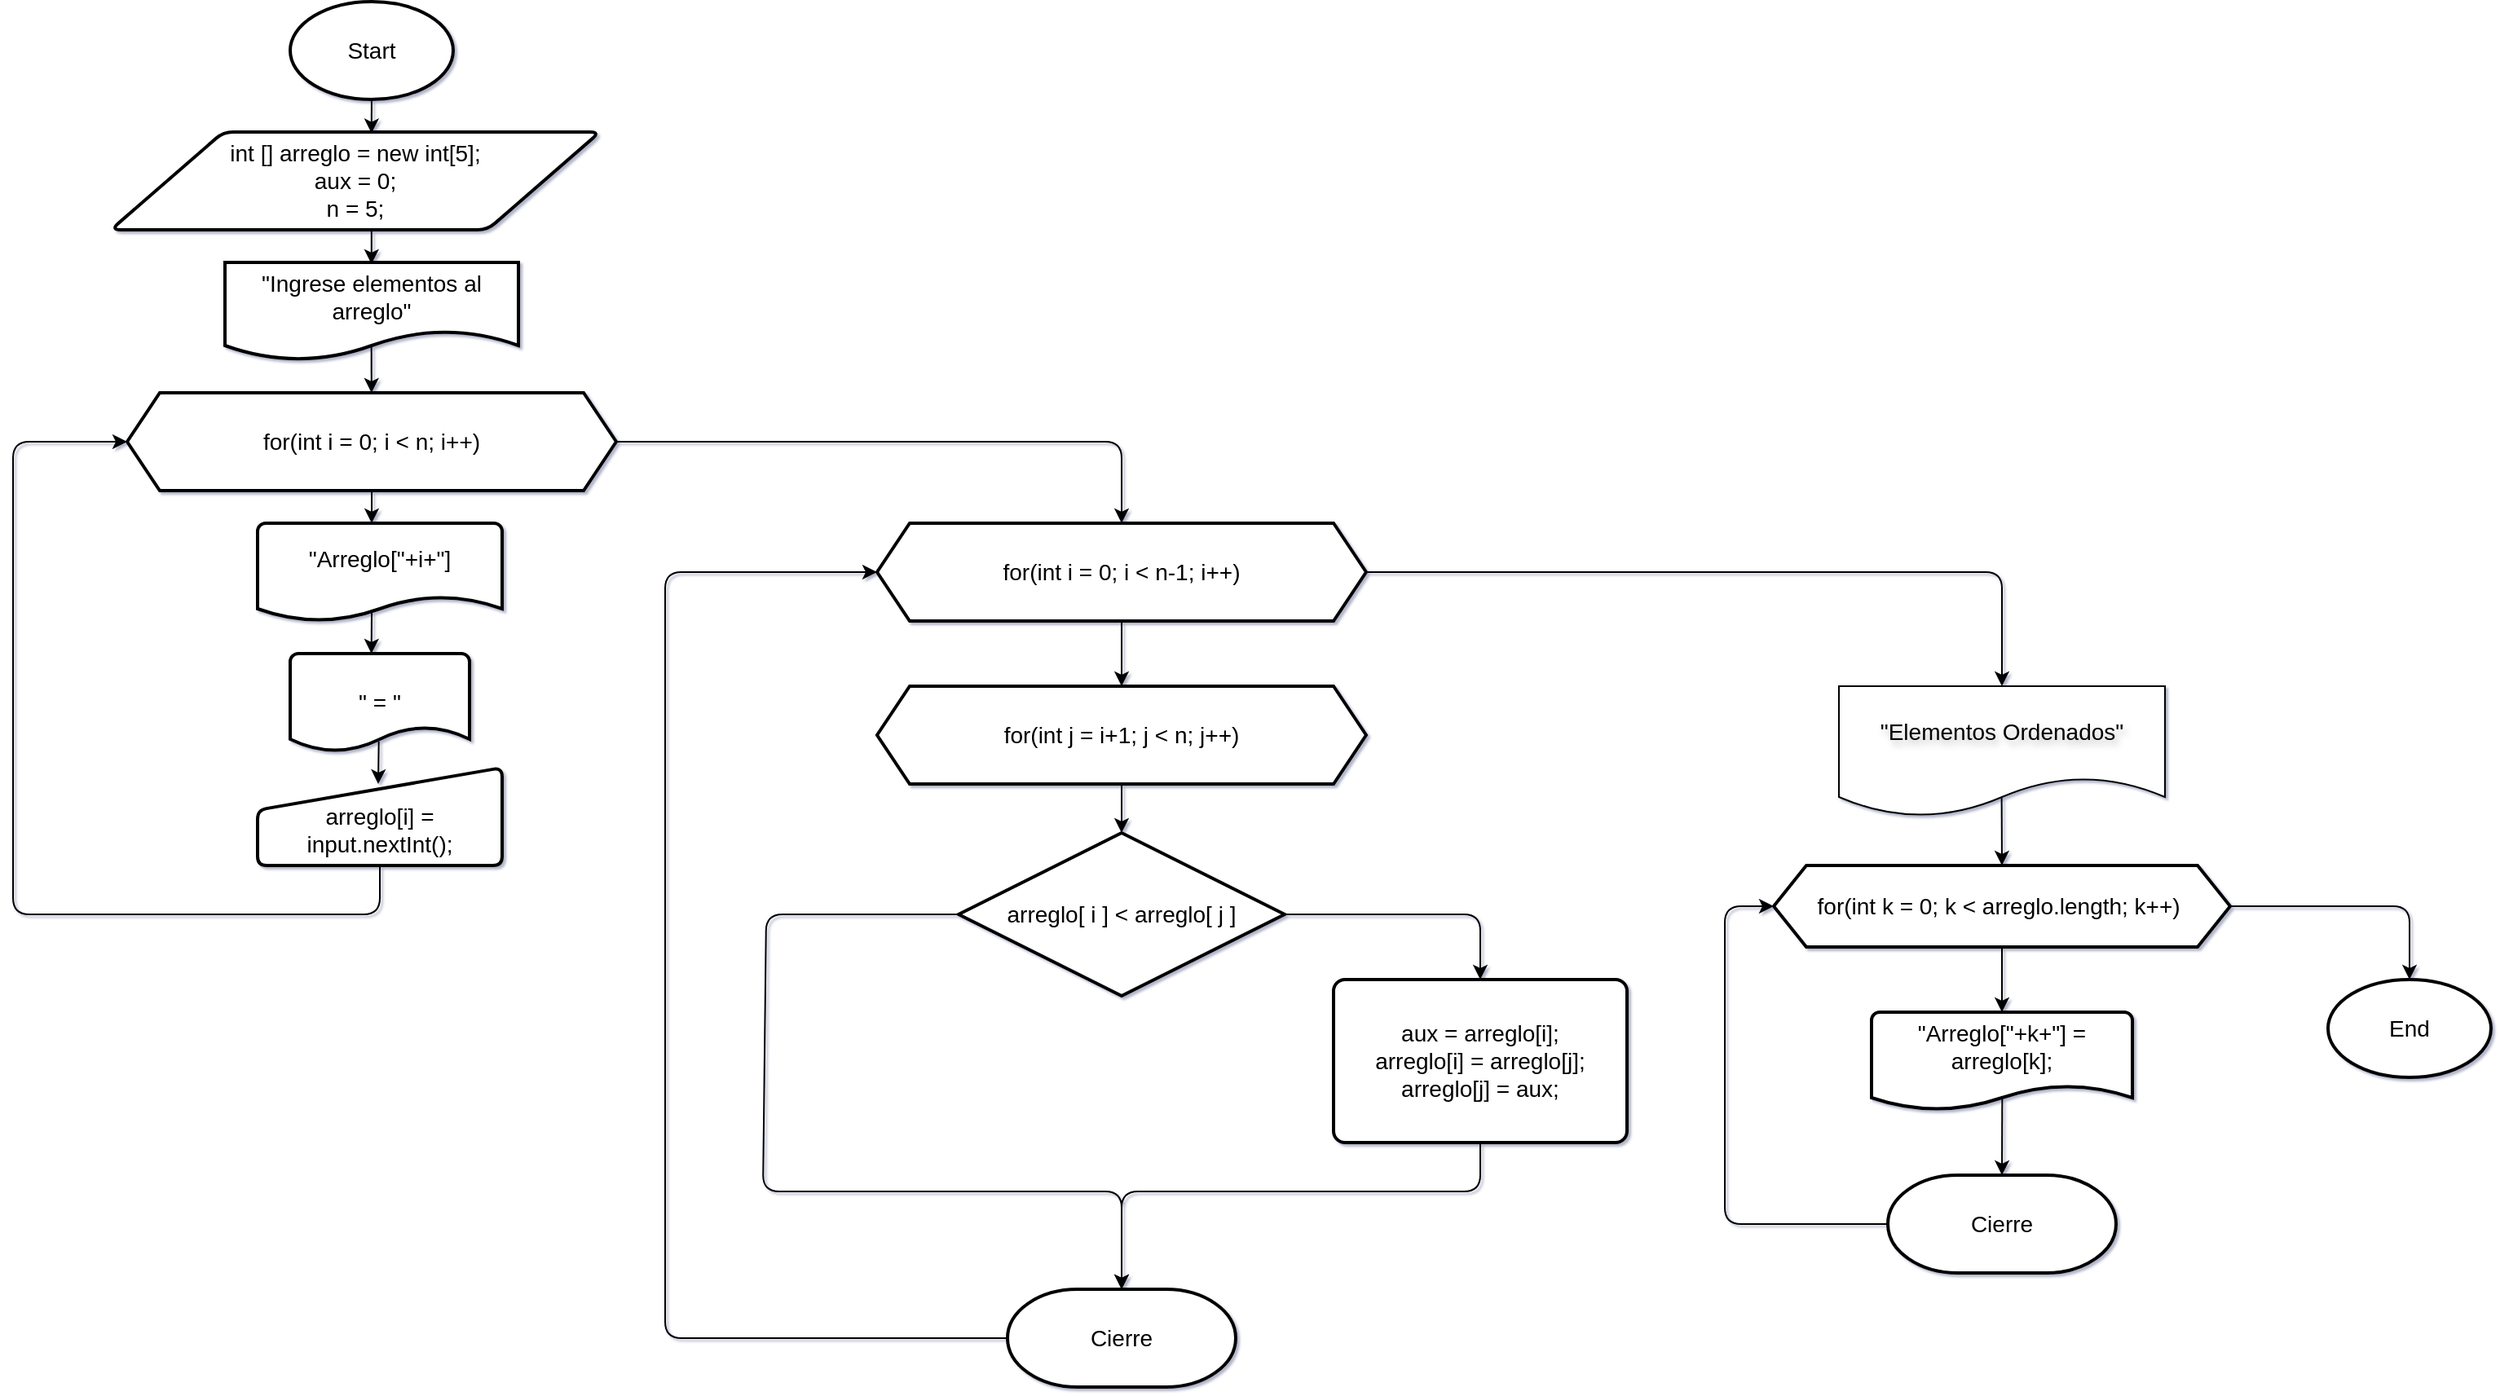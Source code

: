 <mxfile>
    <diagram id="87XJ7FqeSqUeRS2V6xmD" name="Page-1">
        <mxGraphModel dx="1123" dy="890" grid="1" gridSize="10" guides="1" tooltips="1" connect="1" arrows="1" fold="1" page="1" pageScale="1" pageWidth="850" pageHeight="1100" math="0" shadow="1">
            <root>
                <mxCell id="0"/>
                <mxCell id="1" parent="0"/>
                <mxCell id="2" value="Start" style="strokeWidth=2;html=1;shape=mxgraph.flowchart.start_1;whiteSpace=wrap;fontSize=14;" vertex="1" parent="1">
                    <mxGeometry x="370" y="40" width="100" height="60" as="geometry"/>
                </mxCell>
                <mxCell id="3" value="int [] arreglo = new int[5];&lt;div&gt;aux = 0;&lt;/div&gt;&lt;div&gt;n = 5;&lt;/div&gt;" style="shape=parallelogram;html=1;strokeWidth=2;perimeter=parallelogramPerimeter;whiteSpace=wrap;rounded=1;arcSize=12;size=0.23;fontSize=14;fontColor=#000000;" vertex="1" parent="1">
                    <mxGeometry x="260" y="120" width="300" height="60" as="geometry"/>
                </mxCell>
                <mxCell id="4" style="edgeStyle=none;html=1;entryX=0.533;entryY=0.013;entryDx=0;entryDy=0;entryPerimeter=0;fontSize=14;" edge="1" parent="1" source="2" target="3">
                    <mxGeometry relative="1" as="geometry"/>
                </mxCell>
                <mxCell id="7" style="edgeStyle=none;html=1;entryX=0.533;entryY=0.013;entryDx=0;entryDy=0;entryPerimeter=0;fontSize=14;" edge="1" parent="1">
                    <mxGeometry relative="1" as="geometry">
                        <mxPoint x="419.89" y="180" as="sourcePoint"/>
                        <mxPoint x="419.89" y="201" as="targetPoint"/>
                    </mxGeometry>
                </mxCell>
                <mxCell id="25" style="edgeStyle=none;html=1;exitX=1;exitY=0.5;exitDx=0;exitDy=0;entryX=0.5;entryY=0;entryDx=0;entryDy=0;fontSize=14;" edge="1" parent="1" source="8" target="26">
                    <mxGeometry relative="1" as="geometry">
                        <mxPoint x="800" y="360" as="targetPoint"/>
                        <Array as="points">
                            <mxPoint x="880" y="310"/>
                        </Array>
                    </mxGeometry>
                </mxCell>
                <mxCell id="8" value="for(int i = 0; i &amp;lt; n; i++)" style="shape=hexagon;perimeter=hexagonPerimeter2;whiteSpace=wrap;html=1;fixedSize=1;strokeWidth=2;fontSize=14;" vertex="1" parent="1">
                    <mxGeometry x="270" y="280" width="300" height="60" as="geometry"/>
                </mxCell>
                <mxCell id="10" value="&quot;Arreglo[&quot;+i+&quot;]&lt;div&gt;&lt;br&gt;&lt;/div&gt;" style="strokeWidth=2;html=1;shape=mxgraph.flowchart.document2;whiteSpace=wrap;size=0.25;fontSize=14;" vertex="1" parent="1">
                    <mxGeometry x="350" y="360" width="150" height="60" as="geometry"/>
                </mxCell>
                <mxCell id="11" style="edgeStyle=none;html=1;fontSize=14;" edge="1" parent="1" source="8">
                    <mxGeometry relative="1" as="geometry">
                        <mxPoint x="420" y="360" as="targetPoint"/>
                    </mxGeometry>
                </mxCell>
                <mxCell id="15" style="edgeStyle=none;html=1;exitX=0.494;exitY=0.897;exitDx=0;exitDy=0;exitPerimeter=0;fontSize=14;" edge="1" parent="1" source="12">
                    <mxGeometry relative="1" as="geometry">
                        <mxPoint x="424" y="520" as="targetPoint"/>
                    </mxGeometry>
                </mxCell>
                <mxCell id="12" value="&lt;div&gt;&quot; = &quot;&lt;/div&gt;" style="strokeWidth=2;html=1;shape=mxgraph.flowchart.document2;whiteSpace=wrap;size=0.25;fontSize=14;" vertex="1" parent="1">
                    <mxGeometry x="370" y="440" width="110" height="60" as="geometry"/>
                </mxCell>
                <mxCell id="14" style="edgeStyle=none;html=1;fontSize=14;" edge="1" parent="1">
                    <mxGeometry relative="1" as="geometry">
                        <mxPoint x="420" y="414" as="sourcePoint"/>
                        <mxPoint x="419.83" y="440" as="targetPoint"/>
                    </mxGeometry>
                </mxCell>
                <mxCell id="22" style="edgeStyle=none;html=1;entryX=0;entryY=0.5;entryDx=0;entryDy=0;exitX=0.5;exitY=1;exitDx=0;exitDy=0;" edge="1" parent="1" source="16" target="8">
                    <mxGeometry relative="1" as="geometry">
                        <Array as="points">
                            <mxPoint x="425" y="600"/>
                            <mxPoint x="200" y="600"/>
                            <mxPoint x="200" y="310"/>
                        </Array>
                    </mxGeometry>
                </mxCell>
                <mxCell id="16" value="&lt;div&gt;&lt;br&gt;&lt;/div&gt;&lt;div&gt;arreglo[i] = input.nextInt();&lt;/div&gt;" style="html=1;strokeWidth=2;shape=manualInput;whiteSpace=wrap;rounded=1;size=26;arcSize=11;fontStyle=0;fontColor=#000000;fontSize=14;" vertex="1" parent="1">
                    <mxGeometry x="350" y="510" width="150" height="60" as="geometry"/>
                </mxCell>
                <mxCell id="20" value="&quot;Ingrese elementos al arreglo&quot;" style="shape=document;whiteSpace=wrap;html=1;boundedLbl=1;strokeWidth=2;fontSize=14;" vertex="1" parent="1">
                    <mxGeometry x="330" y="200" width="180" height="60" as="geometry"/>
                </mxCell>
                <mxCell id="21" style="edgeStyle=none;html=1;entryX=0.533;entryY=0.013;entryDx=0;entryDy=0;entryPerimeter=0;exitX=0.499;exitY=0.859;exitDx=0;exitDy=0;exitPerimeter=0;fontSize=14;" edge="1" parent="1" source="20">
                    <mxGeometry relative="1" as="geometry">
                        <mxPoint x="419.89" y="259" as="sourcePoint"/>
                        <mxPoint x="419.89" y="280" as="targetPoint"/>
                    </mxGeometry>
                </mxCell>
                <mxCell id="29" style="edgeStyle=none;html=1;entryX=0.5;entryY=0;entryDx=0;entryDy=0;fontSize=14;" edge="1" parent="1" source="26" target="27">
                    <mxGeometry relative="1" as="geometry"/>
                </mxCell>
                <mxCell id="45" style="edgeStyle=none;html=1;exitX=1;exitY=0.5;exitDx=0;exitDy=0;fontSize=14;" edge="1" parent="1" source="26" target="46">
                    <mxGeometry relative="1" as="geometry">
                        <mxPoint x="1480" y="390" as="targetPoint"/>
                        <Array as="points">
                            <mxPoint x="1420" y="390"/>
                        </Array>
                    </mxGeometry>
                </mxCell>
                <mxCell id="26" value="for(int i = 0; i &amp;lt; n-1; i++)" style="shape=hexagon;perimeter=hexagonPerimeter2;whiteSpace=wrap;html=1;fixedSize=1;strokeWidth=2;fontSize=14;" vertex="1" parent="1">
                    <mxGeometry x="730" y="360" width="300" height="60" as="geometry"/>
                </mxCell>
                <mxCell id="30" style="edgeStyle=none;html=1;fontSize=14;" edge="1" parent="1" source="27" target="31">
                    <mxGeometry relative="1" as="geometry">
                        <mxPoint x="880" y="590" as="targetPoint"/>
                    </mxGeometry>
                </mxCell>
                <mxCell id="27" value="for(int j = i+1; j &amp;lt; n; j++)" style="shape=hexagon;perimeter=hexagonPerimeter2;whiteSpace=wrap;html=1;fixedSize=1;strokeWidth=2;fontSize=14;" vertex="1" parent="1">
                    <mxGeometry x="730" y="460" width="300" height="60" as="geometry"/>
                </mxCell>
                <mxCell id="32" style="edgeStyle=none;html=1;entryX=0.5;entryY=0;entryDx=0;entryDy=0;exitX=1;exitY=0.5;exitDx=0;exitDy=0;exitPerimeter=0;fontSize=14;" edge="1" parent="1" source="31" target="34">
                    <mxGeometry relative="1" as="geometry">
                        <mxPoint x="1110" y="600" as="targetPoint"/>
                        <Array as="points">
                            <mxPoint x="1100" y="600"/>
                        </Array>
                    </mxGeometry>
                </mxCell>
                <mxCell id="33" style="edgeStyle=none;html=1;entryX=0.5;entryY=0;entryDx=0;entryDy=0;entryPerimeter=0;fontSize=14;" edge="1" parent="1" source="31" target="40">
                    <mxGeometry relative="1" as="geometry">
                        <mxPoint x="661.9" y="639.3" as="targetPoint"/>
                        <Array as="points">
                            <mxPoint x="662" y="600"/>
                            <mxPoint x="660" y="770"/>
                            <mxPoint x="880" y="770"/>
                        </Array>
                    </mxGeometry>
                </mxCell>
                <mxCell id="31" value="arreglo[ i ] &amp;lt; arreglo[ j ]" style="strokeWidth=2;html=1;shape=mxgraph.flowchart.decision;whiteSpace=wrap;fontSize=14;" vertex="1" parent="1">
                    <mxGeometry x="780" y="550" width="200" height="100" as="geometry"/>
                </mxCell>
                <mxCell id="39" style="edgeStyle=none;html=1;entryX=0.5;entryY=0;entryDx=0;entryDy=0;entryPerimeter=0;exitX=0.5;exitY=1;exitDx=0;exitDy=0;fontSize=14;" edge="1" parent="1" source="34" target="40">
                    <mxGeometry relative="1" as="geometry">
                        <mxPoint x="1100" y="840" as="targetPoint"/>
                        <Array as="points">
                            <mxPoint x="1100" y="770"/>
                            <mxPoint x="880" y="770"/>
                        </Array>
                    </mxGeometry>
                </mxCell>
                <mxCell id="34" value="aux = arreglo[i];&lt;div&gt;arreglo[i] = arreglo[j];&lt;/div&gt;&lt;div&gt;arreglo[j] = aux;&lt;/div&gt;" style="rounded=1;whiteSpace=wrap;html=1;absoluteArcSize=1;arcSize=14;strokeWidth=2;fontSize=14;" vertex="1" parent="1">
                    <mxGeometry x="1010" y="640" width="180" height="100" as="geometry"/>
                </mxCell>
                <mxCell id="43" style="edgeStyle=none;html=1;entryX=0;entryY=0.5;entryDx=0;entryDy=0;exitX=0;exitY=0.5;exitDx=0;exitDy=0;exitPerimeter=0;fontSize=14;" edge="1" parent="1" source="40" target="26">
                    <mxGeometry relative="1" as="geometry">
                        <Array as="points">
                            <mxPoint x="600" y="860"/>
                            <mxPoint x="600" y="390"/>
                        </Array>
                    </mxGeometry>
                </mxCell>
                <mxCell id="40" value="Cierre" style="strokeWidth=2;html=1;shape=mxgraph.flowchart.terminator;whiteSpace=wrap;fontSize=14;" vertex="1" parent="1">
                    <mxGeometry x="810" y="830" width="140" height="60" as="geometry"/>
                </mxCell>
                <mxCell id="51" style="edgeStyle=none;html=1;entryX=0.5;entryY=0;entryDx=0;entryDy=0;exitX=0.499;exitY=0.848;exitDx=0;exitDy=0;exitPerimeter=0;fontSize=14;" edge="1" parent="1" source="46" target="50">
                    <mxGeometry relative="1" as="geometry"/>
                </mxCell>
                <mxCell id="46" value="&quot;Elementos Ordenados&quot;" style="shape=document;whiteSpace=wrap;html=1;boundedLbl=1;fontSize=14;textShadow=1;" vertex="1" parent="1">
                    <mxGeometry x="1320" y="460" width="200" height="80" as="geometry"/>
                </mxCell>
                <mxCell id="54" value="" style="edgeStyle=none;html=1;fontSize=14;" edge="1" parent="1" source="50">
                    <mxGeometry relative="1" as="geometry">
                        <mxPoint x="1420" y="660" as="targetPoint"/>
                    </mxGeometry>
                </mxCell>
                <mxCell id="50" value="for(int k = 0; k &amp;lt; arreglo.length; k++)&amp;nbsp;" style="shape=hexagon;perimeter=hexagonPerimeter2;whiteSpace=wrap;html=1;fixedSize=1;strokeWidth=2;fontSize=14;" vertex="1" parent="1">
                    <mxGeometry x="1280" y="570" width="280" height="50" as="geometry"/>
                </mxCell>
                <mxCell id="55" value="&quot;Arreglo[&quot;+k+&quot;] = arreglo[k];&lt;div&gt;&lt;br&gt;&lt;/div&gt;" style="strokeWidth=2;html=1;shape=mxgraph.flowchart.document2;whiteSpace=wrap;size=0.25;fontSize=14;" vertex="1" parent="1">
                    <mxGeometry x="1340" y="660" width="160" height="60" as="geometry"/>
                </mxCell>
                <mxCell id="59" style="edgeStyle=none;html=1;entryX=0;entryY=0.5;entryDx=0;entryDy=0;exitX=0;exitY=0.5;exitDx=0;exitDy=0;exitPerimeter=0;fontSize=14;" edge="1" parent="1" source="56" target="50">
                    <mxGeometry relative="1" as="geometry">
                        <Array as="points">
                            <mxPoint x="1250" y="790"/>
                            <mxPoint x="1250" y="595"/>
                        </Array>
                    </mxGeometry>
                </mxCell>
                <mxCell id="56" value="Cierre" style="strokeWidth=2;html=1;shape=mxgraph.flowchart.terminator;whiteSpace=wrap;fontSize=14;" vertex="1" parent="1">
                    <mxGeometry x="1350" y="760" width="140" height="60" as="geometry"/>
                </mxCell>
                <mxCell id="57" style="edgeStyle=none;html=1;entryX=0.5;entryY=0;entryDx=0;entryDy=0;entryPerimeter=0;exitX=0.501;exitY=0.891;exitDx=0;exitDy=0;exitPerimeter=0;fontSize=14;" edge="1" parent="1" source="55" target="56">
                    <mxGeometry relative="1" as="geometry"/>
                </mxCell>
                <mxCell id="61" value="End" style="strokeWidth=2;html=1;shape=mxgraph.flowchart.start_1;whiteSpace=wrap;fontSize=14;" vertex="1" parent="1">
                    <mxGeometry x="1620" y="640" width="100" height="60" as="geometry"/>
                </mxCell>
                <mxCell id="62" style="edgeStyle=none;html=1;entryX=0.5;entryY=0;entryDx=0;entryDy=0;entryPerimeter=0;exitX=1;exitY=0.5;exitDx=0;exitDy=0;fontSize=14;" edge="1" parent="1" source="50" target="61">
                    <mxGeometry relative="1" as="geometry">
                        <mxPoint x="1549.998" y="617.028" as="sourcePoint"/>
                        <mxPoint x="1677.62" y="640" as="targetPoint"/>
                        <Array as="points">
                            <mxPoint x="1670" y="595"/>
                        </Array>
                    </mxGeometry>
                </mxCell>
            </root>
        </mxGraphModel>
    </diagram>
</mxfile>
